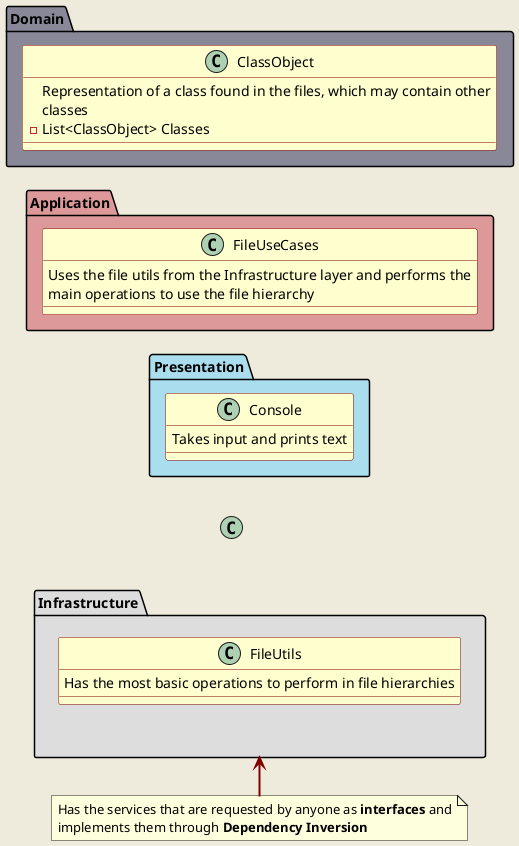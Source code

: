 @startuml

'skinparam componentStyle uml1
'skinparam linetype polyline
'skinparam linetype ortho
skinparam Nodesep 45
'skinparam Ranksep 45
'top to bottom direction
left to right direction
skinparam wrapWidth 450
Skinparam backgroundColor #EEEBDC
skinparam class {
ArrowColor Maroon
BorderColor Maroon
BackgroundColor  #fefece
ArrowThickness 2
}

'//===========================  Layout object, invisible object to maipualte the position of other objects
skinparam class<<Layout>> {
  borderColor Transparent
  backgroundColor Transparent
  fontColor Transparent
  stereotypeFontColor Transparent
}
class layouter <<Layout>>
'//====

package Presentation #ade
{
  class Console
  {
    Takes input and prints text

  }
}


package Infrastructure #ddd 
{
  class FileUtils
  {
    Has the most basic operations to perform in file hierarchies
  }
}
note as infLayerNote
  Has the services that are requested by anyone as **interfaces** and implements them through **Dependency Inversion**
  end note
  infLayerNote -> Infrastructure


package Application #d99
{
  class FileUseCases
  {
    Uses the file utils from the Infrastructure layer and performs the main operations to use the file hierarchy
  }
}
package Domain #889
{
  class ClassObject
  {
    Representation of a class found in the files, which may contain other classes
    -List<ClassObject> Classes 
  }
}

@enduml